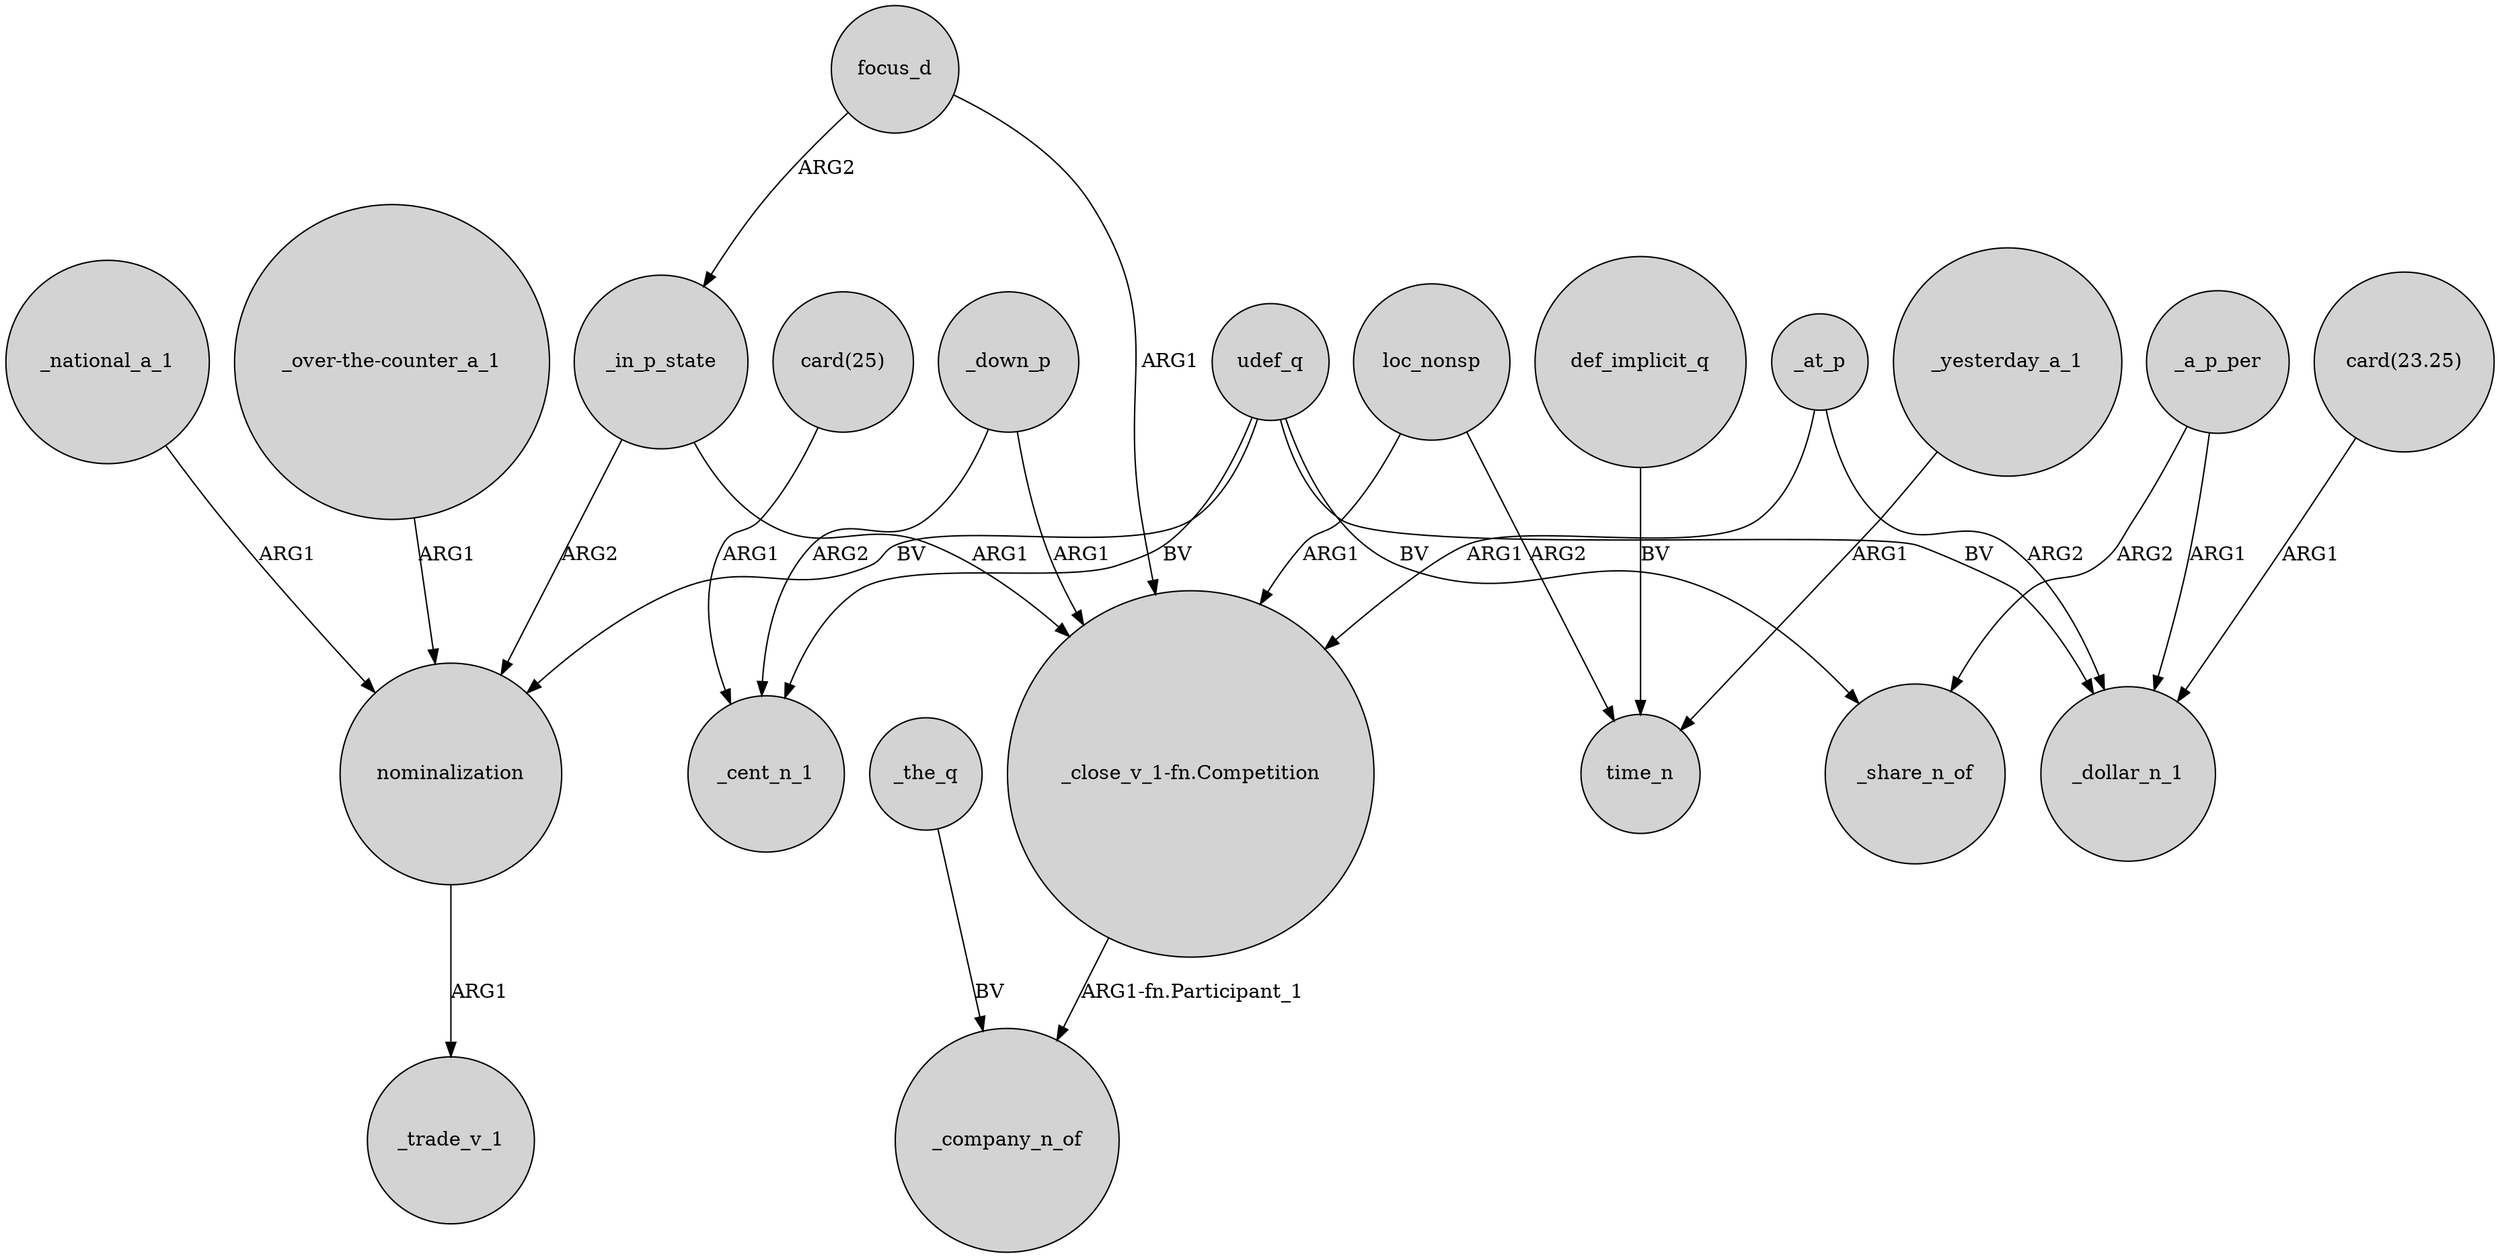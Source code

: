 digraph {
	node [shape=circle style=filled]
	_in_p_state -> nominalization [label=ARG2]
	focus_d -> _in_p_state [label=ARG2]
	"_close_v_1-fn.Competition" -> _company_n_of [label="ARG1-fn.Participant_1"]
	loc_nonsp -> "_close_v_1-fn.Competition" [label=ARG1]
	_at_p -> "_close_v_1-fn.Competition" [label=ARG1]
	"_over-the-counter_a_1" -> nominalization [label=ARG1]
	_down_p -> _cent_n_1 [label=ARG2]
	udef_q -> nominalization [label=BV]
	_down_p -> "_close_v_1-fn.Competition" [label=ARG1]
	_yesterday_a_1 -> time_n [label=ARG1]
	udef_q -> _cent_n_1 [label=BV]
	focus_d -> "_close_v_1-fn.Competition" [label=ARG1]
	_at_p -> _dollar_n_1 [label=ARG2]
	_a_p_per -> _share_n_of [label=ARG2]
	_in_p_state -> "_close_v_1-fn.Competition" [label=ARG1]
	udef_q -> _share_n_of [label=BV]
	udef_q -> _dollar_n_1 [label=BV]
	_a_p_per -> _dollar_n_1 [label=ARG1]
	"card(23.25)" -> _dollar_n_1 [label=ARG1]
	"card(25)" -> _cent_n_1 [label=ARG1]
	loc_nonsp -> time_n [label=ARG2]
	_national_a_1 -> nominalization [label=ARG1]
	_the_q -> _company_n_of [label=BV]
	def_implicit_q -> time_n [label=BV]
	nominalization -> _trade_v_1 [label=ARG1]
}
